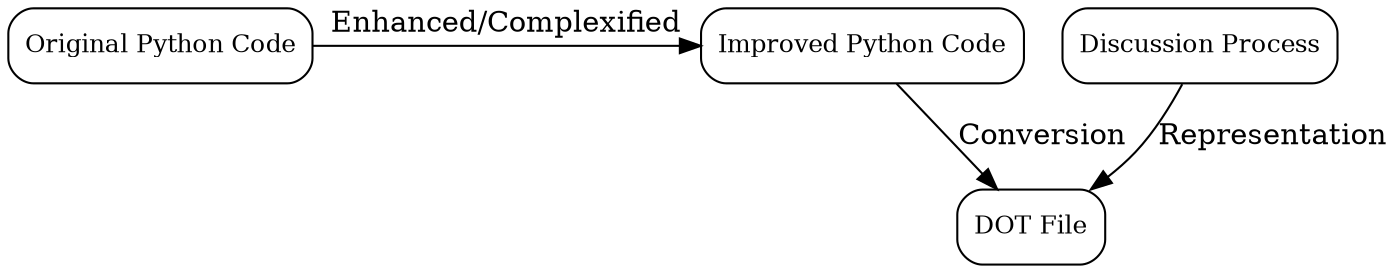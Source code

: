 digraph G {
    node [shape=box, style=rounded, fontsize=12];

    "Python Code" [label="Original Python Code"];
    "Improved Python Code" [label="Improved Python Code"];
    "DOT File" [label="DOT File"];
    "Discussion Process" [label="Discussion Process"];

    "Python Code" -> "Improved Python Code" [label="Enhanced/Complexified"];
    "Improved Python Code" -> "DOT File" [label="Conversion"];
    "Discussion Process" -> "DOT File" [label="Representation"];

    {rank=same; "Python Code"; "Improved Python Code";}
}
